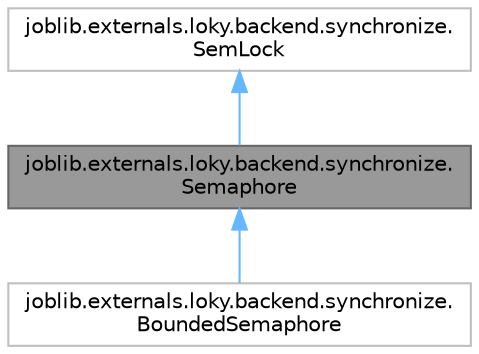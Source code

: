 digraph "joblib.externals.loky.backend.synchronize.Semaphore"
{
 // LATEX_PDF_SIZE
  bgcolor="transparent";
  edge [fontname=Helvetica,fontsize=10,labelfontname=Helvetica,labelfontsize=10];
  node [fontname=Helvetica,fontsize=10,shape=box,height=0.2,width=0.4];
  Node1 [id="Node000001",label="joblib.externals.loky.backend.synchronize.\lSemaphore",height=0.2,width=0.4,color="gray40", fillcolor="grey60", style="filled", fontcolor="black",tooltip=" "];
  Node2 -> Node1 [id="edge1_Node000001_Node000002",dir="back",color="steelblue1",style="solid",tooltip=" "];
  Node2 [id="Node000002",label="joblib.externals.loky.backend.synchronize.\lSemLock",height=0.2,width=0.4,color="grey75", fillcolor="white", style="filled",URL="$d7/dec/classjoblib_1_1externals_1_1loky_1_1backend_1_1synchronize_1_1SemLock.html",tooltip=" "];
  Node1 -> Node3 [id="edge2_Node000001_Node000003",dir="back",color="steelblue1",style="solid",tooltip=" "];
  Node3 [id="Node000003",label="joblib.externals.loky.backend.synchronize.\lBoundedSemaphore",height=0.2,width=0.4,color="grey75", fillcolor="white", style="filled",URL="$df/d65/classjoblib_1_1externals_1_1loky_1_1backend_1_1synchronize_1_1BoundedSemaphore.html",tooltip=" "];
}
